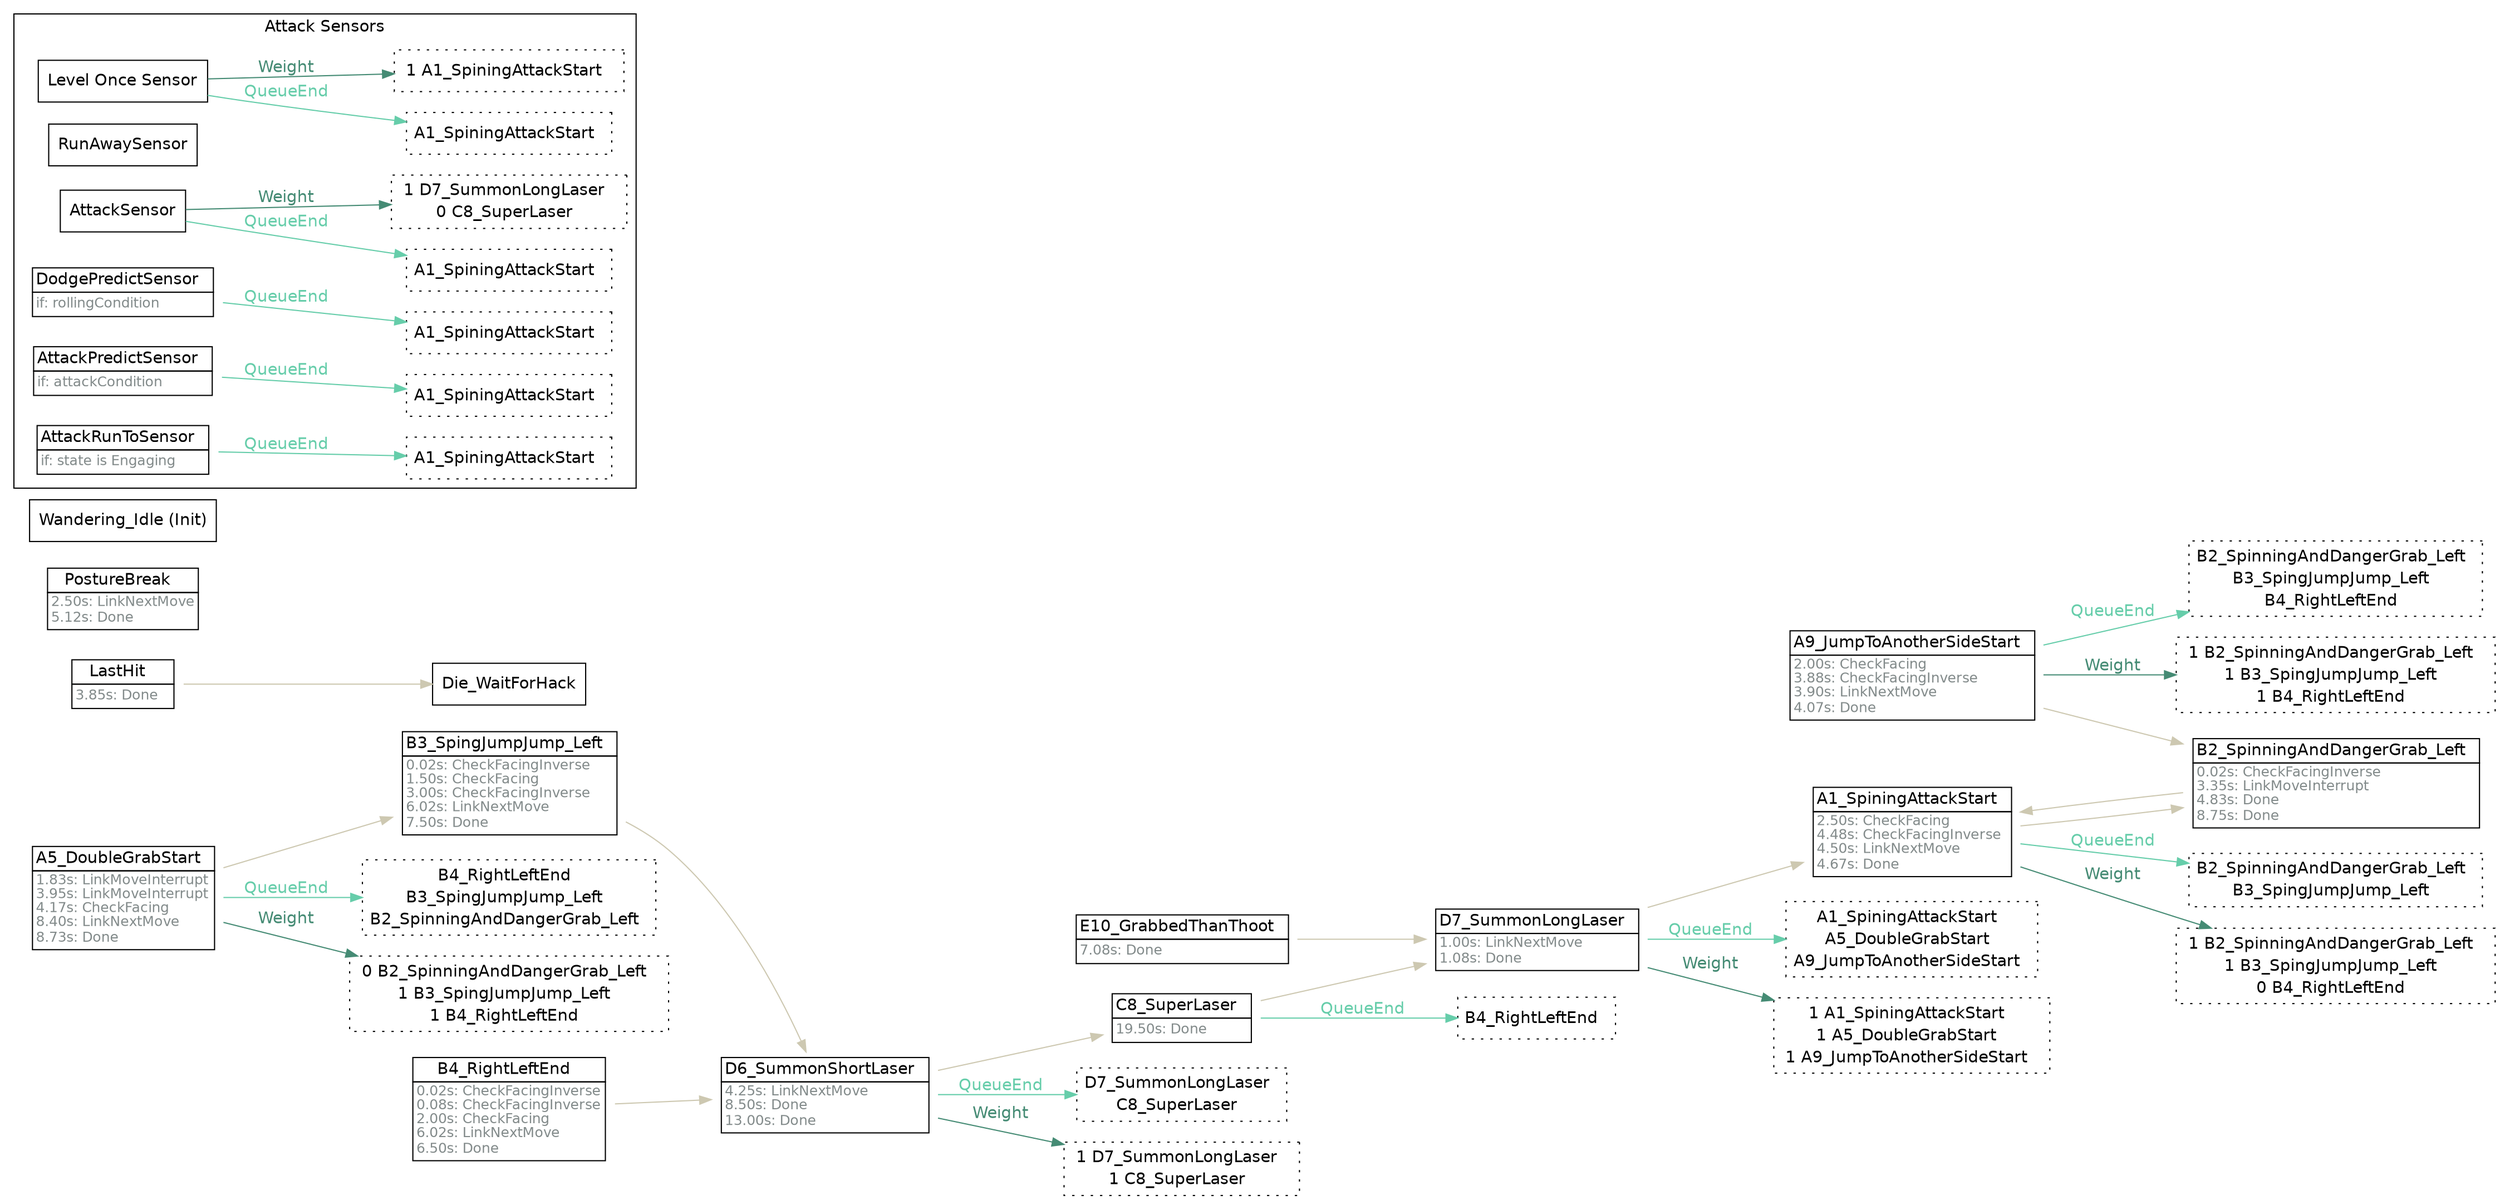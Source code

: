 strict digraph "Foo" {
	"rankdir"="LR";
	node ["shape"="box", "fontname"="Helvetica"];
	edge ["fontname"="Helvetica"];
	"A1_SpiningAttackStart" ["shape"="plaintext", "label"=<<TABLE border="0" cellborder="1" cellspacing="0" cellpadding="2"><TR><TD >A1_SpiningAttackStart  </TD></TR><TR><TD align="left" balign="left"><FONT point-size="12" color="azure4">2.50s: CheckFacing<br/>4.48s: CheckFacingInverse<br/>4.50s: LinkNextMove<br/>4.67s: Done</FONT>  </TD></TR></TABLE>>]
	"A1_SpiningAttackStart" -> "B2_SpinningAndDangerGrab_Left"  ["color"="cornsilk3", "fontcolor"="cornsilk3"]
	"A1_SpiningAttackStart_linked" ["shape"="box", "style"="dotted", "label"=<<TABLE border="0" cellborder="0" cellspacing="0" cellpadding="2"><TR><TD>B2_SpinningAndDangerGrab_Left  </TD></TR><TR><TD>B3_SpingJumpJump_Left  </TD></TR></TABLE>>, "margin"="0.05"]
	"A1_SpiningAttackStart" -> "A1_SpiningAttackStart_linked"  ["label"="QueueEnd", "color"="aquamarine3", "fontcolor"="aquamarine3"]
	"A1_SpiningAttackStart_mustuse" ["shape"="box", "style"="dotted", "label"=<<TABLE border="0" cellborder="0" cellspacing="0" cellpadding="2"><TR><TD>1 B2_SpinningAndDangerGrab_Left  </TD></TR><TR><TD>1 B3_SpingJumpJump_Left  </TD></TR><TR><TD>0 B4_RightLeftEnd  </TD></TR></TABLE>>]
	"A1_SpiningAttackStart" -> "A1_SpiningAttackStart_mustuse"  ["label"="Weight", "color"="aquamarine4", "fontcolor"="aquamarine4"]
	"E10_GrabbedThanThoot" ["shape"="plaintext", "label"=<<TABLE border="0" cellborder="1" cellspacing="0" cellpadding="2"><TR><TD >E10_GrabbedThanThoot  </TD></TR><TR><TD align="left" balign="left"><FONT point-size="12" color="azure4">7.08s: Done</FONT>  </TD></TR></TABLE>>]
	"E10_GrabbedThanThoot" -> "D7_SummonLongLaser"  ["color"="cornsilk3", "fontcolor"="cornsilk3"]
	"B2_SpinningAndDangerGrab_Left" ["shape"="plaintext", "label"=<<TABLE border="0" cellborder="1" cellspacing="0" cellpadding="2"><TR><TD >B2_SpinningAndDangerGrab_Left  </TD></TR><TR><TD align="left" balign="left"><FONT point-size="12" color="azure4">0.02s: CheckFacingInverse<br/>3.35s: LinkMoveInterrupt<br/>4.83s: Done<br/>8.75s: Done</FONT>  </TD></TR></TABLE>>]
	"B2_SpinningAndDangerGrab_Left" -> "A1_SpiningAttackStart"  ["color"="cornsilk3", "fontcolor"="cornsilk3"]
	"B3_SpingJumpJump_Left" ["shape"="plaintext", "label"=<<TABLE border="0" cellborder="1" cellspacing="0" cellpadding="2"><TR><TD >B3_SpingJumpJump_Left  </TD></TR><TR><TD align="left" balign="left"><FONT point-size="12" color="azure4">0.02s: CheckFacingInverse<br/>1.50s: CheckFacing<br/>3.00s: CheckFacingInverse<br/>6.02s: LinkNextMove<br/>7.50s: Done</FONT>  </TD></TR></TABLE>>]
	"B3_SpingJumpJump_Left" -> "D6_SummonShortLaser"  ["color"="cornsilk3", "fontcolor"="cornsilk3"]
	"B4_RightLeftEnd" ["shape"="plaintext", "label"=<<TABLE border="0" cellborder="1" cellspacing="0" cellpadding="2"><TR><TD >B4_RightLeftEnd  </TD></TR><TR><TD align="left" balign="left"><FONT point-size="12" color="azure4">0.02s: CheckFacingInverse<br/>0.08s: CheckFacingInverse<br/>2.00s: CheckFacing<br/>6.02s: LinkNextMove<br/>6.50s: Done</FONT>  </TD></TR></TABLE>>]
	"B4_RightLeftEnd" -> "D6_SummonShortLaser"  ["color"="cornsilk3", "fontcolor"="cornsilk3"]
	"A5_DoubleGrabStart" ["shape"="plaintext", "label"=<<TABLE border="0" cellborder="1" cellspacing="0" cellpadding="2"><TR><TD >A5_DoubleGrabStart  </TD></TR><TR><TD align="left" balign="left"><FONT point-size="12" color="azure4">1.83s: LinkMoveInterrupt<br/>3.95s: LinkMoveInterrupt<br/>4.17s: CheckFacing<br/>8.40s: LinkNextMove<br/>8.73s: Done</FONT>  </TD></TR></TABLE>>]
	"A5_DoubleGrabStart" -> "B3_SpingJumpJump_Left"  ["color"="cornsilk3", "fontcolor"="cornsilk3"]
	"A5_DoubleGrabStart_linked" ["shape"="box", "style"="dotted", "label"=<<TABLE border="0" cellborder="0" cellspacing="0" cellpadding="2"><TR><TD>B4_RightLeftEnd  </TD></TR><TR><TD>B3_SpingJumpJump_Left  </TD></TR><TR><TD>B2_SpinningAndDangerGrab_Left  </TD></TR></TABLE>>, "margin"="0.05"]
	"A5_DoubleGrabStart" -> "A5_DoubleGrabStart_linked"  ["label"="QueueEnd", "color"="aquamarine3", "fontcolor"="aquamarine3"]
	"A5_DoubleGrabStart_mustuse" ["shape"="box", "style"="dotted", "label"=<<TABLE border="0" cellborder="0" cellspacing="0" cellpadding="2"><TR><TD>0 B2_SpinningAndDangerGrab_Left  </TD></TR><TR><TD>1 B3_SpingJumpJump_Left  </TD></TR><TR><TD>1 B4_RightLeftEnd  </TD></TR></TABLE>>]
	"A5_DoubleGrabStart" -> "A5_DoubleGrabStart_mustuse"  ["label"="Weight", "color"="aquamarine4", "fontcolor"="aquamarine4"]
	"D6_SummonShortLaser" ["shape"="plaintext", "label"=<<TABLE border="0" cellborder="1" cellspacing="0" cellpadding="2"><TR><TD >D6_SummonShortLaser  </TD></TR><TR><TD align="left" balign="left"><FONT point-size="12" color="azure4">4.25s: LinkNextMove<br/>8.50s: Done<br/>13.00s: Done</FONT>  </TD></TR></TABLE>>]
	"D6_SummonShortLaser" -> "C8_SuperLaser"  ["color"="cornsilk3", "fontcolor"="cornsilk3"]
	"D6_SummonShortLaser_linked" ["shape"="box", "style"="dotted", "label"=<<TABLE border="0" cellborder="0" cellspacing="0" cellpadding="2"><TR><TD>D7_SummonLongLaser  </TD></TR><TR><TD>C8_SuperLaser  </TD></TR></TABLE>>, "margin"="0.05"]
	"D6_SummonShortLaser" -> "D6_SummonShortLaser_linked"  ["label"="QueueEnd", "color"="aquamarine3", "fontcolor"="aquamarine3"]
	"D6_SummonShortLaser_mustuse" ["shape"="box", "style"="dotted", "label"=<<TABLE border="0" cellborder="0" cellspacing="0" cellpadding="2"><TR><TD>1 D7_SummonLongLaser  </TD></TR><TR><TD>1 C8_SuperLaser  </TD></TR></TABLE>>]
	"D6_SummonShortLaser" -> "D6_SummonShortLaser_mustuse"  ["label"="Weight", "color"="aquamarine4", "fontcolor"="aquamarine4"]
	"D7_SummonLongLaser" ["shape"="plaintext", "label"=<<TABLE border="0" cellborder="1" cellspacing="0" cellpadding="2"><TR><TD >D7_SummonLongLaser  </TD></TR><TR><TD align="left" balign="left"><FONT point-size="12" color="azure4">1.00s: LinkNextMove<br/>1.08s: Done</FONT>  </TD></TR></TABLE>>]
	"D7_SummonLongLaser" -> "A1_SpiningAttackStart"  ["color"="cornsilk3", "fontcolor"="cornsilk3"]
	"D7_SummonLongLaser_linked" ["shape"="box", "style"="dotted", "label"=<<TABLE border="0" cellborder="0" cellspacing="0" cellpadding="2"><TR><TD>A1_SpiningAttackStart  </TD></TR><TR><TD>A5_DoubleGrabStart  </TD></TR><TR><TD>A9_JumpToAnotherSideStart  </TD></TR></TABLE>>, "margin"="0.05"]
	"D7_SummonLongLaser" -> "D7_SummonLongLaser_linked"  ["label"="QueueEnd", "color"="aquamarine3", "fontcolor"="aquamarine3"]
	"D7_SummonLongLaser_mustuse" ["shape"="box", "style"="dotted", "label"=<<TABLE border="0" cellborder="0" cellspacing="0" cellpadding="2"><TR><TD>1 A1_SpiningAttackStart  </TD></TR><TR><TD>1 A5_DoubleGrabStart  </TD></TR><TR><TD>1 A9_JumpToAnotherSideStart  </TD></TR></TABLE>>]
	"D7_SummonLongLaser" -> "D7_SummonLongLaser_mustuse"  ["label"="Weight", "color"="aquamarine4", "fontcolor"="aquamarine4"]
	"C8_SuperLaser" ["shape"="plaintext", "label"=<<TABLE border="0" cellborder="1" cellspacing="0" cellpadding="2"><TR><TD >C8_SuperLaser  </TD></TR><TR><TD align="left" balign="left"><FONT point-size="12" color="azure4">19.50s: Done</FONT>  </TD></TR></TABLE>>]
	"C8_SuperLaser" -> "D7_SummonLongLaser"  ["color"="cornsilk3", "fontcolor"="cornsilk3"]
	"C8_SuperLaser_linked" ["shape"="box", "style"="dotted", "label"=<<TABLE border="0" cellborder="0" cellspacing="0" cellpadding="2"><TR><TD>B4_RightLeftEnd  </TD></TR></TABLE>>, "margin"="0.05"]
	"C8_SuperLaser" -> "C8_SuperLaser_linked"  ["label"="QueueEnd", "color"="aquamarine3", "fontcolor"="aquamarine3"]
	"A9_JumpToAnotherSideStart" ["shape"="plaintext", "label"=<<TABLE border="0" cellborder="1" cellspacing="0" cellpadding="2"><TR><TD >A9_JumpToAnotherSideStart  </TD></TR><TR><TD align="left" balign="left"><FONT point-size="12" color="azure4">2.00s: CheckFacing<br/>3.88s: CheckFacingInverse<br/>3.90s: LinkNextMove<br/>4.07s: Done</FONT>  </TD></TR></TABLE>>]
	"A9_JumpToAnotherSideStart" -> "B2_SpinningAndDangerGrab_Left"  ["color"="cornsilk3", "fontcolor"="cornsilk3"]
	"A9_JumpToAnotherSideStart_linked" ["shape"="box", "style"="dotted", "label"=<<TABLE border="0" cellborder="0" cellspacing="0" cellpadding="2"><TR><TD>B2_SpinningAndDangerGrab_Left  </TD></TR><TR><TD>B3_SpingJumpJump_Left  </TD></TR><TR><TD>B4_RightLeftEnd  </TD></TR></TABLE>>, "margin"="0.05"]
	"A9_JumpToAnotherSideStart" -> "A9_JumpToAnotherSideStart_linked"  ["label"="QueueEnd", "color"="aquamarine3", "fontcolor"="aquamarine3"]
	"A9_JumpToAnotherSideStart_mustuse" ["shape"="box", "style"="dotted", "label"=<<TABLE border="0" cellborder="0" cellspacing="0" cellpadding="2"><TR><TD>1 B2_SpinningAndDangerGrab_Left  </TD></TR><TR><TD>1 B3_SpingJumpJump_Left  </TD></TR><TR><TD>1 B4_RightLeftEnd  </TD></TR></TABLE>>]
	"A9_JumpToAnotherSideStart" -> "A9_JumpToAnotherSideStart_mustuse"  ["label"="Weight", "color"="aquamarine4", "fontcolor"="aquamarine4"]
	"LastHit" ["shape"="plaintext", "label"=<<TABLE border="0" cellborder="1" cellspacing="0" cellpadding="2"><TR><TD >LastHit  </TD></TR><TR><TD align="left" balign="left"><FONT point-size="12" color="azure4">3.85s: Done</FONT>  </TD></TR></TABLE>>]
	"LastHit" -> "Die_WaitForHack"  ["color"="cornsilk3", "fontcolor"="cornsilk3"]
	"PostureBreak" ["shape"="plaintext", "label"=<<TABLE border="0" cellborder="1" cellspacing="0" cellpadding="2"><TR><TD >PostureBreak  </TD></TR><TR><TD align="left" balign="left"><FONT point-size="12" color="azure4">2.50s: LinkNextMove<br/>5.12s: Done</FONT>  </TD></TR></TABLE>>]
	"Die_WaitForHack" ["label"="Die_WaitForHack"]
	"Wandering_Idle" ["label"="Wandering_Idle (Init)"]
	subgraph "cluster_attacksensors" {
		"rank"="sink";
		"label"="Attack Sensors";
		"fontname"="Helvetica";
		"Level Once Sensor" ["label"="Level Once Sensor"]
		"Level Once Sensor_linked" ["shape"="box", "style"="dotted", "label"=<<TABLE border="0" cellborder="0" cellspacing="0" cellpadding="2"><TR><TD>A1_SpiningAttackStart  </TD></TR></TABLE>>, "margin"="0.05"]
		"Level Once Sensor" -> "Level Once Sensor_linked"  ["label"="QueueEnd", "color"="aquamarine3", "fontcolor"="aquamarine3"]
		"Level Once Sensor_mustuse" ["shape"="box", "style"="dotted", "label"=<<TABLE border="0" cellborder="0" cellspacing="0" cellpadding="2"><TR><TD>1 A1_SpiningAttackStart  </TD></TR></TABLE>>]
		"Level Once Sensor" -> "Level Once Sensor_mustuse"  ["label"="Weight", "color"="aquamarine4", "fontcolor"="aquamarine4"]
		"RunAwaySensor" ["label"="RunAwaySensor"]
		"AttackSensor" ["label"="AttackSensor"]
		"AttackSensor_linked" ["shape"="box", "style"="dotted", "label"=<<TABLE border="0" cellborder="0" cellspacing="0" cellpadding="2"><TR><TD>A1_SpiningAttackStart  </TD></TR></TABLE>>, "margin"="0.05"]
		"AttackSensor" -> "AttackSensor_linked"  ["label"="QueueEnd", "color"="aquamarine3", "fontcolor"="aquamarine3"]
		"AttackSensor_mustuse" ["shape"="box", "style"="dotted", "label"=<<TABLE border="0" cellborder="0" cellspacing="0" cellpadding="2"><TR><TD>1 D7_SummonLongLaser  </TD></TR><TR><TD>0 C8_SuperLaser  </TD></TR></TABLE>>]
		"AttackSensor" -> "AttackSensor_mustuse"  ["label"="Weight", "color"="aquamarine4", "fontcolor"="aquamarine4"]
		"DodgePredictSensor" ["shape"="plaintext", "label"=<<TABLE border="0" cellborder="1" cellspacing="0" cellpadding="2"><TR><TD >DodgePredictSensor  </TD></TR><TR><TD align="left" balign="left"><FONT point-size="12" color="azure4">if: rollingCondition</FONT>  </TD></TR></TABLE>>]
		"DodgePredictSensor_linked" ["shape"="box", "style"="dotted", "label"=<<TABLE border="0" cellborder="0" cellspacing="0" cellpadding="2"><TR><TD>A1_SpiningAttackStart  </TD></TR></TABLE>>, "margin"="0.05"]
		"DodgePredictSensor" -> "DodgePredictSensor_linked"  ["label"="QueueEnd", "color"="aquamarine3", "fontcolor"="aquamarine3"]
		"AttackPredictSensor" ["shape"="plaintext", "label"=<<TABLE border="0" cellborder="1" cellspacing="0" cellpadding="2"><TR><TD >AttackPredictSensor  </TD></TR><TR><TD align="left" balign="left"><FONT point-size="12" color="azure4">if: attackCondition</FONT>  </TD></TR></TABLE>>]
		"AttackPredictSensor_linked" ["shape"="box", "style"="dotted", "label"=<<TABLE border="0" cellborder="0" cellspacing="0" cellpadding="2"><TR><TD>A1_SpiningAttackStart  </TD></TR></TABLE>>, "margin"="0.05"]
		"AttackPredictSensor" -> "AttackPredictSensor_linked"  ["label"="QueueEnd", "color"="aquamarine3", "fontcolor"="aquamarine3"]
		"AttackRunToSensor" ["shape"="plaintext", "label"=<<TABLE border="0" cellborder="1" cellspacing="0" cellpadding="2"><TR><TD >AttackRunToSensor  </TD></TR><TR><TD align="left" balign="left"><FONT point-size="12" color="azure4">if: state is Engaging</FONT>  </TD></TR></TABLE>>]
		"AttackRunToSensor_linked" ["shape"="box", "style"="dotted", "label"=<<TABLE border="0" cellborder="0" cellspacing="0" cellpadding="2"><TR><TD>A1_SpiningAttackStart  </TD></TR></TABLE>>, "margin"="0.05"]
		"AttackRunToSensor" -> "AttackRunToSensor_linked"  ["label"="QueueEnd", "color"="aquamarine3", "fontcolor"="aquamarine3"]
	}
	
}
